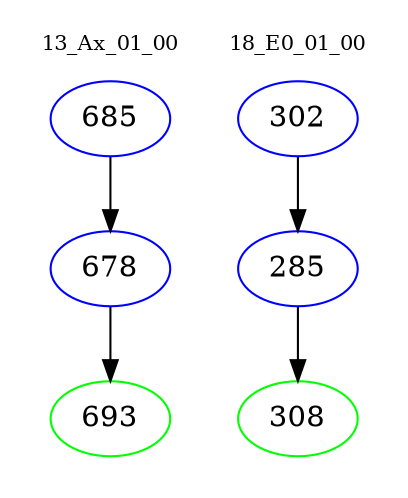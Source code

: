digraph{
subgraph cluster_0 {
color = white
label = "13_Ax_01_00";
fontsize=10;
T0_685 [label="685", color="blue"]
T0_685 -> T0_678 [color="black"]
T0_678 [label="678", color="blue"]
T0_678 -> T0_693 [color="black"]
T0_693 [label="693", color="green"]
}
subgraph cluster_1 {
color = white
label = "18_E0_01_00";
fontsize=10;
T1_302 [label="302", color="blue"]
T1_302 -> T1_285 [color="black"]
T1_285 [label="285", color="blue"]
T1_285 -> T1_308 [color="black"]
T1_308 [label="308", color="green"]
}
}
